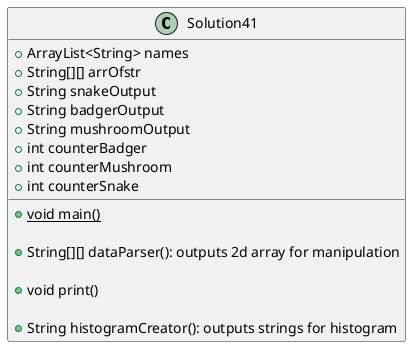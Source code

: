@startuml
'https://plantuml.com/class-diagram

class Solution41{
+ArrayList<String> names
+String[][] arrOfstr
+String snakeOutput
+String badgerOutput
+String mushroomOutput
+int counterBadger
+int counterMushroom
+int counterSnake

+{static} {method} void main()

+{method} String[][] dataParser(): outputs 2d array for manipulation

+{method} void print()

+{method} String histogramCreator(): outputs strings for histogram
}
@enduml